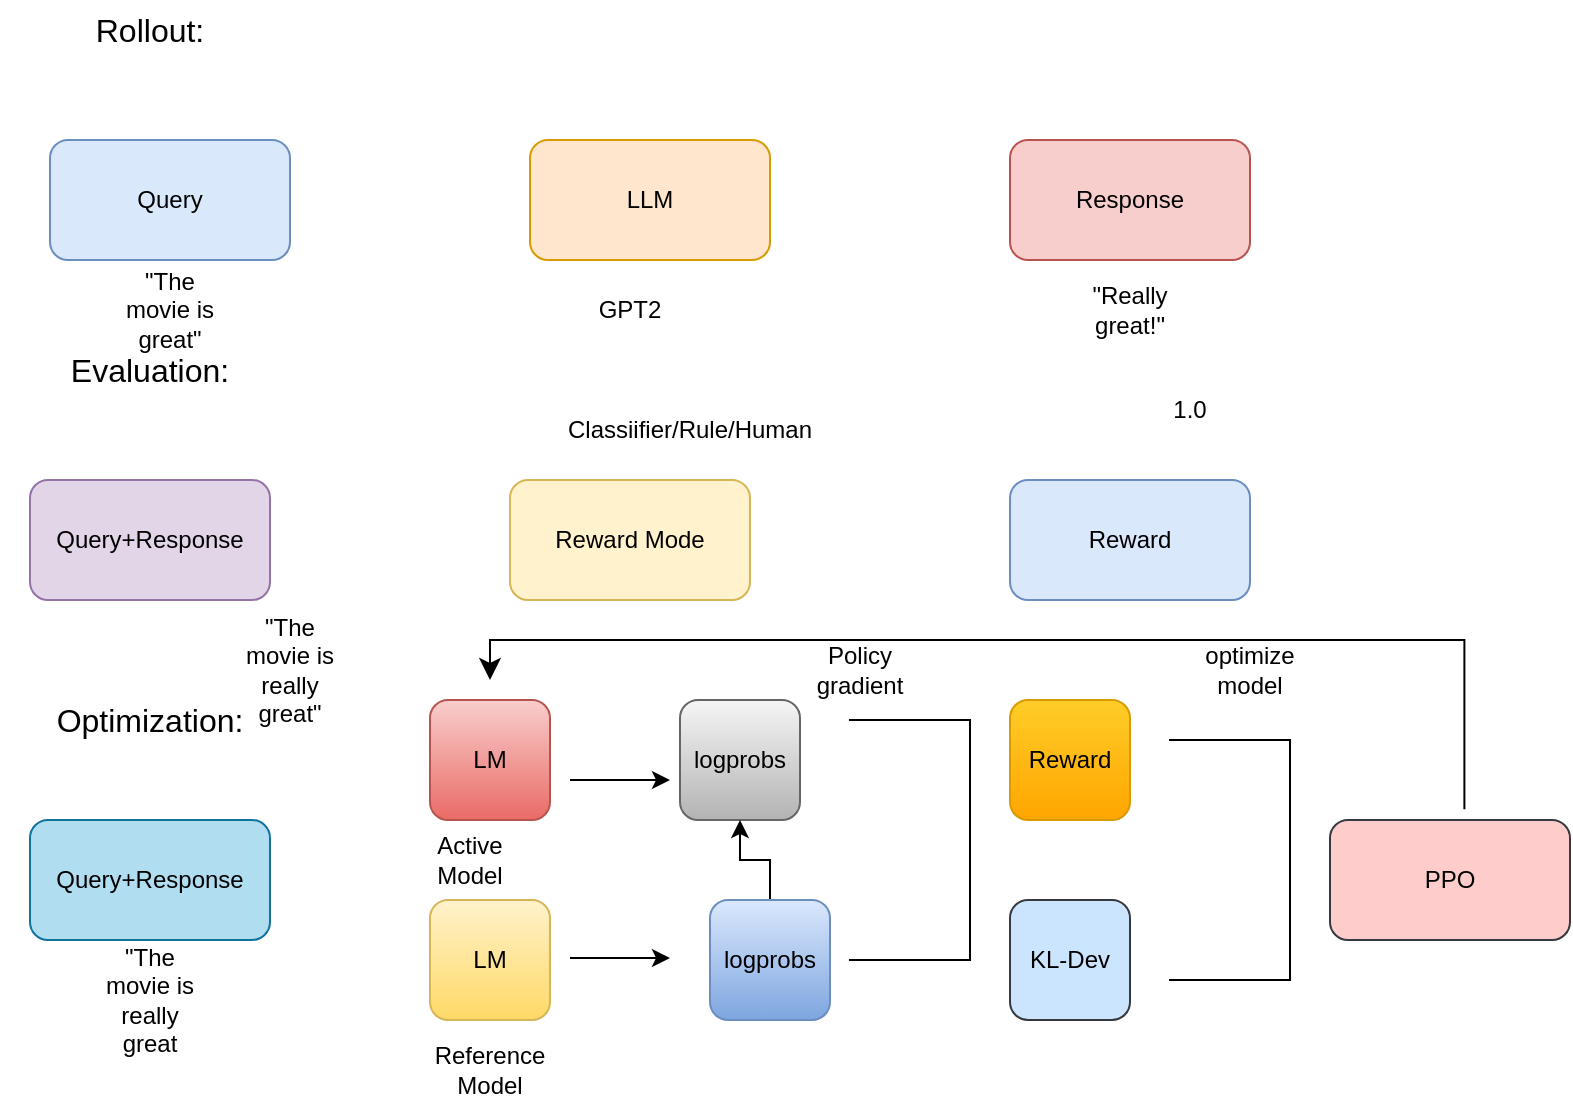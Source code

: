 <mxfile version="23.1.1" type="device">
  <diagram name="Page-1" id="d0b8Yxc275Se47VgxvkT">
    <mxGraphModel dx="1050" dy="557" grid="1" gridSize="10" guides="1" tooltips="1" connect="1" arrows="1" fold="1" page="1" pageScale="1" pageWidth="850" pageHeight="1100" math="0" shadow="0">
      <root>
        <mxCell id="0" />
        <mxCell id="1" parent="0" />
        <mxCell id="zSCk0jBEO2C3aZv7PhDW-1" value="Query" style="rounded=1;whiteSpace=wrap;html=1;fillColor=#dae8fc;strokeColor=#6c8ebf;" vertex="1" parent="1">
          <mxGeometry x="50" y="120" width="120" height="60" as="geometry" />
        </mxCell>
        <mxCell id="zSCk0jBEO2C3aZv7PhDW-2" value="LLM" style="rounded=1;whiteSpace=wrap;html=1;fillColor=#ffe6cc;strokeColor=#d79b00;" vertex="1" parent="1">
          <mxGeometry x="290" y="120" width="120" height="60" as="geometry" />
        </mxCell>
        <mxCell id="zSCk0jBEO2C3aZv7PhDW-3" value="Response" style="rounded=1;whiteSpace=wrap;html=1;fillColor=#f8cecc;strokeColor=#b85450;" vertex="1" parent="1">
          <mxGeometry x="530" y="120" width="120" height="60" as="geometry" />
        </mxCell>
        <mxCell id="zSCk0jBEO2C3aZv7PhDW-4" value="&lt;font style=&quot;font-size: 16px;&quot;&gt;Rollout:&lt;/font&gt;" style="text;html=1;strokeColor=none;fillColor=none;align=center;verticalAlign=middle;whiteSpace=wrap;rounded=0;" vertex="1" parent="1">
          <mxGeometry x="70" y="50" width="60" height="30" as="geometry" />
        </mxCell>
        <mxCell id="zSCk0jBEO2C3aZv7PhDW-5" value="Query+Response" style="rounded=1;whiteSpace=wrap;html=1;fillColor=#e1d5e7;strokeColor=#9673a6;" vertex="1" parent="1">
          <mxGeometry x="40" y="290" width="120" height="60" as="geometry" />
        </mxCell>
        <mxCell id="zSCk0jBEO2C3aZv7PhDW-6" value="Reward Mode" style="rounded=1;whiteSpace=wrap;html=1;fillColor=#fff2cc;strokeColor=#d6b656;" vertex="1" parent="1">
          <mxGeometry x="280" y="290" width="120" height="60" as="geometry" />
        </mxCell>
        <mxCell id="zSCk0jBEO2C3aZv7PhDW-7" value="Reward" style="rounded=1;whiteSpace=wrap;html=1;fillColor=#dae8fc;strokeColor=#6c8ebf;" vertex="1" parent="1">
          <mxGeometry x="530" y="290" width="120" height="60" as="geometry" />
        </mxCell>
        <mxCell id="zSCk0jBEO2C3aZv7PhDW-8" value="&lt;font style=&quot;font-size: 16px;&quot;&gt;Evaluation:&lt;/font&gt;" style="text;html=1;strokeColor=none;fillColor=none;align=center;verticalAlign=middle;whiteSpace=wrap;rounded=0;" vertex="1" parent="1">
          <mxGeometry x="70" y="220" width="60" height="30" as="geometry" />
        </mxCell>
        <mxCell id="zSCk0jBEO2C3aZv7PhDW-9" value="Query+Response" style="rounded=1;whiteSpace=wrap;html=1;fillColor=#b1ddf0;strokeColor=#10739e;" vertex="1" parent="1">
          <mxGeometry x="40" y="460" width="120" height="60" as="geometry" />
        </mxCell>
        <mxCell id="zSCk0jBEO2C3aZv7PhDW-10" value="PPO" style="rounded=1;whiteSpace=wrap;html=1;fillColor=#ffcccc;strokeColor=#36393d;" vertex="1" parent="1">
          <mxGeometry x="690" y="460" width="120" height="60" as="geometry" />
        </mxCell>
        <mxCell id="zSCk0jBEO2C3aZv7PhDW-11" value="LM" style="rounded=1;whiteSpace=wrap;html=1;fillColor=#f8cecc;gradientColor=#ea6b66;strokeColor=#b85450;" vertex="1" parent="1">
          <mxGeometry x="240" y="400" width="60" height="60" as="geometry" />
        </mxCell>
        <mxCell id="zSCk0jBEO2C3aZv7PhDW-12" value="LM" style="rounded=1;whiteSpace=wrap;html=1;fillColor=#fff2cc;gradientColor=#ffd966;strokeColor=#d6b656;" vertex="1" parent="1">
          <mxGeometry x="240" y="500" width="60" height="60" as="geometry" />
        </mxCell>
        <mxCell id="zSCk0jBEO2C3aZv7PhDW-13" value="logprobs" style="rounded=1;whiteSpace=wrap;html=1;fillColor=#f5f5f5;gradientColor=#b3b3b3;strokeColor=#666666;" vertex="1" parent="1">
          <mxGeometry x="365" y="400" width="60" height="60" as="geometry" />
        </mxCell>
        <mxCell id="zSCk0jBEO2C3aZv7PhDW-24" value="" style="edgeStyle=orthogonalEdgeStyle;rounded=0;orthogonalLoop=1;jettySize=auto;html=1;" edge="1" parent="1" source="zSCk0jBEO2C3aZv7PhDW-14" target="zSCk0jBEO2C3aZv7PhDW-13">
          <mxGeometry relative="1" as="geometry" />
        </mxCell>
        <mxCell id="zSCk0jBEO2C3aZv7PhDW-14" value="logprobs" style="rounded=1;whiteSpace=wrap;html=1;fillColor=#dae8fc;gradientColor=#7ea6e0;strokeColor=#6c8ebf;" vertex="1" parent="1">
          <mxGeometry x="380" y="500" width="60" height="60" as="geometry" />
        </mxCell>
        <mxCell id="zSCk0jBEO2C3aZv7PhDW-15" value="Reward" style="rounded=1;whiteSpace=wrap;html=1;fillColor=#ffcd28;gradientColor=#ffa500;strokeColor=#d79b00;" vertex="1" parent="1">
          <mxGeometry x="530" y="400" width="60" height="60" as="geometry" />
        </mxCell>
        <mxCell id="zSCk0jBEO2C3aZv7PhDW-16" value="KL-Dev" style="rounded=1;whiteSpace=wrap;html=1;fillColor=#cce5ff;strokeColor=#36393d;" vertex="1" parent="1">
          <mxGeometry x="530" y="500" width="60" height="60" as="geometry" />
        </mxCell>
        <mxCell id="zSCk0jBEO2C3aZv7PhDW-17" value="" style="edgeStyle=segmentEdgeStyle;endArrow=classic;html=1;curved=0;rounded=0;endSize=8;startSize=8;exitX=0.56;exitY=-0.09;exitDx=0;exitDy=0;exitPerimeter=0;" edge="1" parent="1" source="zSCk0jBEO2C3aZv7PhDW-10">
          <mxGeometry width="50" height="50" relative="1" as="geometry">
            <mxPoint x="760" y="380" as="sourcePoint" />
            <mxPoint x="270" y="390" as="targetPoint" />
            <Array as="points">
              <mxPoint x="757" y="370" />
              <mxPoint x="270" y="370" />
            </Array>
          </mxGeometry>
        </mxCell>
        <mxCell id="zSCk0jBEO2C3aZv7PhDW-18" value="" style="shape=partialRectangle;whiteSpace=wrap;html=1;bottom=1;right=1;left=1;top=0;fillColor=none;routingCenterX=-0.5;flipV=0;flipH=1;direction=south;" vertex="1" parent="1">
          <mxGeometry x="610" y="420" width="60" height="120" as="geometry" />
        </mxCell>
        <mxCell id="zSCk0jBEO2C3aZv7PhDW-19" value="" style="shape=partialRectangle;whiteSpace=wrap;html=1;bottom=1;right=1;left=1;top=0;fillColor=none;routingCenterX=-0.5;flipV=0;flipH=1;direction=south;" vertex="1" parent="1">
          <mxGeometry x="450" y="410" width="60" height="120" as="geometry" />
        </mxCell>
        <mxCell id="zSCk0jBEO2C3aZv7PhDW-20" value="" style="endArrow=classic;html=1;rounded=0;" edge="1" parent="1">
          <mxGeometry width="50" height="50" relative="1" as="geometry">
            <mxPoint x="310" y="440" as="sourcePoint" />
            <mxPoint x="360" y="440" as="targetPoint" />
          </mxGeometry>
        </mxCell>
        <mxCell id="zSCk0jBEO2C3aZv7PhDW-21" value="" style="endArrow=classic;html=1;rounded=0;" edge="1" parent="1">
          <mxGeometry width="50" height="50" relative="1" as="geometry">
            <mxPoint x="310" y="529" as="sourcePoint" />
            <mxPoint x="360" y="529" as="targetPoint" />
            <Array as="points" />
          </mxGeometry>
        </mxCell>
        <mxCell id="zSCk0jBEO2C3aZv7PhDW-22" value="Optimization:" style="text;html=1;strokeColor=none;fillColor=none;align=center;verticalAlign=middle;whiteSpace=wrap;rounded=0;fontSize=16;" vertex="1" parent="1">
          <mxGeometry x="25" y="390" width="150" height="40" as="geometry" />
        </mxCell>
        <mxCell id="zSCk0jBEO2C3aZv7PhDW-23" value="Active Model" style="text;html=1;strokeColor=none;fillColor=none;align=center;verticalAlign=middle;whiteSpace=wrap;rounded=0;" vertex="1" parent="1">
          <mxGeometry x="230" y="465" width="60" height="30" as="geometry" />
        </mxCell>
        <mxCell id="zSCk0jBEO2C3aZv7PhDW-25" value="Reference Model" style="text;html=1;strokeColor=none;fillColor=none;align=center;verticalAlign=middle;whiteSpace=wrap;rounded=0;" vertex="1" parent="1">
          <mxGeometry x="240" y="570" width="60" height="30" as="geometry" />
        </mxCell>
        <mxCell id="zSCk0jBEO2C3aZv7PhDW-26" value="&quot;The movie is really great" style="text;html=1;strokeColor=none;fillColor=none;align=center;verticalAlign=middle;whiteSpace=wrap;rounded=0;" vertex="1" parent="1">
          <mxGeometry x="70" y="535" width="60" height="30" as="geometry" />
        </mxCell>
        <mxCell id="zSCk0jBEO2C3aZv7PhDW-27" value="Policy gradient" style="text;html=1;strokeColor=none;fillColor=none;align=center;verticalAlign=middle;whiteSpace=wrap;rounded=0;" vertex="1" parent="1">
          <mxGeometry x="425" y="370" width="60" height="30" as="geometry" />
        </mxCell>
        <mxCell id="zSCk0jBEO2C3aZv7PhDW-28" value="optimize model" style="text;html=1;strokeColor=none;fillColor=none;align=center;verticalAlign=middle;whiteSpace=wrap;rounded=0;" vertex="1" parent="1">
          <mxGeometry x="620" y="370" width="60" height="30" as="geometry" />
        </mxCell>
        <mxCell id="zSCk0jBEO2C3aZv7PhDW-29" value="&quot;The movie is great&quot;" style="text;html=1;strokeColor=none;fillColor=none;align=center;verticalAlign=middle;whiteSpace=wrap;rounded=0;" vertex="1" parent="1">
          <mxGeometry x="80" y="190" width="60" height="30" as="geometry" />
        </mxCell>
        <mxCell id="zSCk0jBEO2C3aZv7PhDW-31" value="GPT2" style="text;html=1;strokeColor=none;fillColor=none;align=center;verticalAlign=middle;whiteSpace=wrap;rounded=0;" vertex="1" parent="1">
          <mxGeometry x="310" y="190" width="60" height="30" as="geometry" />
        </mxCell>
        <mxCell id="zSCk0jBEO2C3aZv7PhDW-32" value="&quot;Really great!&quot;" style="text;html=1;strokeColor=none;fillColor=none;align=center;verticalAlign=middle;whiteSpace=wrap;rounded=0;" vertex="1" parent="1">
          <mxGeometry x="560" y="190" width="60" height="30" as="geometry" />
        </mxCell>
        <mxCell id="zSCk0jBEO2C3aZv7PhDW-33" value="&quot;The movie is really great&quot;" style="text;html=1;strokeColor=none;fillColor=none;align=center;verticalAlign=middle;whiteSpace=wrap;rounded=0;" vertex="1" parent="1">
          <mxGeometry x="140" y="370" width="60" height="30" as="geometry" />
        </mxCell>
        <mxCell id="zSCk0jBEO2C3aZv7PhDW-35" value="Classiifier/Rule/Human" style="text;html=1;strokeColor=none;fillColor=none;align=center;verticalAlign=middle;whiteSpace=wrap;rounded=0;" vertex="1" parent="1">
          <mxGeometry x="340" y="250" width="60" height="30" as="geometry" />
        </mxCell>
        <mxCell id="zSCk0jBEO2C3aZv7PhDW-36" value="1.0" style="text;html=1;strokeColor=none;fillColor=none;align=center;verticalAlign=middle;whiteSpace=wrap;rounded=0;" vertex="1" parent="1">
          <mxGeometry x="590" y="240" width="60" height="30" as="geometry" />
        </mxCell>
      </root>
    </mxGraphModel>
  </diagram>
</mxfile>
